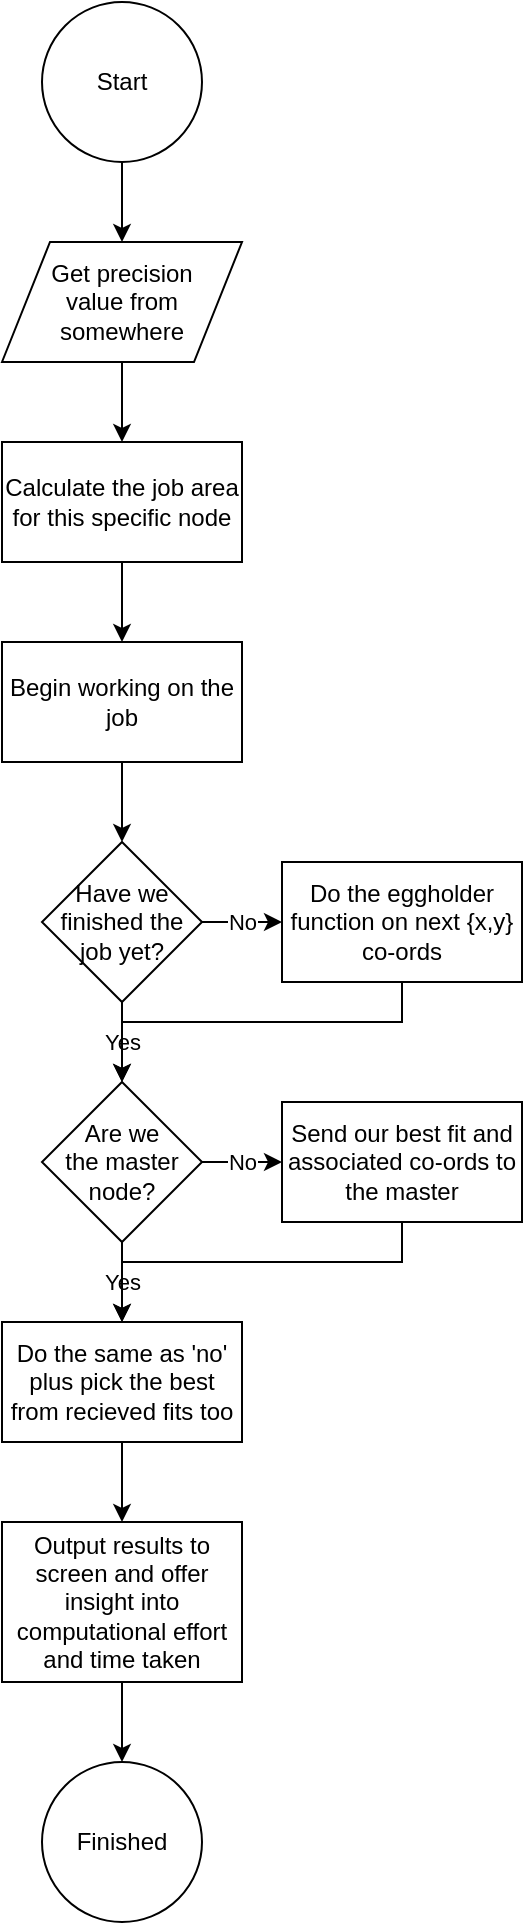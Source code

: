 <mxfile version="13.0.7" type="device"><diagram name="Page-1" id="e7e014a7-5840-1c2e-5031-d8a46d1fe8dd"><mxGraphModel dx="1662" dy="791" grid="1" gridSize="10" guides="1" tooltips="1" connect="1" arrows="1" fold="1" page="1" pageScale="1" pageWidth="827" pageHeight="1169" background="#ffffff" math="0" shadow="0"><root><mxCell id="0"/><mxCell id="1" parent="0"/><mxCell id="iunx_O8WV1AOy78aQ7PU-44" style="edgeStyle=orthogonalEdgeStyle;rounded=0;orthogonalLoop=1;jettySize=auto;html=1;" parent="1" source="iunx_O8WV1AOy78aQ7PU-42" target="iunx_O8WV1AOy78aQ7PU-43" edge="1"><mxGeometry relative="1" as="geometry"/></mxCell><mxCell id="iunx_O8WV1AOy78aQ7PU-42" value="Start" style="ellipse;whiteSpace=wrap;html=1;aspect=fixed;" parent="1" vertex="1"><mxGeometry x="374" width="80" height="80" as="geometry"/></mxCell><mxCell id="iunx_O8WV1AOy78aQ7PU-48" style="edgeStyle=orthogonalEdgeStyle;rounded=0;orthogonalLoop=1;jettySize=auto;html=1;" parent="1" source="iunx_O8WV1AOy78aQ7PU-43" target="iunx_O8WV1AOy78aQ7PU-45" edge="1"><mxGeometry relative="1" as="geometry"/></mxCell><mxCell id="iunx_O8WV1AOy78aQ7PU-43" value="&lt;div&gt;Get precision&lt;/div&gt;&lt;div&gt;value from&lt;/div&gt;&lt;div&gt;somewhere&lt;/div&gt;" style="shape=parallelogram;perimeter=parallelogramPerimeter;whiteSpace=wrap;html=1;" parent="1" vertex="1"><mxGeometry x="354" y="120" width="120" height="60" as="geometry"/></mxCell><mxCell id="iunx_O8WV1AOy78aQ7PU-68" style="edgeStyle=orthogonalEdgeStyle;rounded=0;orthogonalLoop=1;jettySize=auto;html=1;" parent="1" source="iunx_O8WV1AOy78aQ7PU-45" target="iunx_O8WV1AOy78aQ7PU-67" edge="1"><mxGeometry relative="1" as="geometry"/></mxCell><mxCell id="iunx_O8WV1AOy78aQ7PU-45" value="Calculate the job area for this specific node" style="rounded=0;whiteSpace=wrap;html=1;" parent="1" vertex="1"><mxGeometry x="354" y="220" width="120" height="60" as="geometry"/></mxCell><mxCell id="iunx_O8WV1AOy78aQ7PU-54" value="Yes" style="edgeStyle=orthogonalEdgeStyle;rounded=0;orthogonalLoop=1;jettySize=auto;html=1;" parent="1" source="iunx_O8WV1AOy78aQ7PU-46" target="iunx_O8WV1AOy78aQ7PU-52" edge="1"><mxGeometry relative="1" as="geometry"/></mxCell><mxCell id="iunx_O8WV1AOy78aQ7PU-62" value="No" style="edgeStyle=orthogonalEdgeStyle;rounded=0;orthogonalLoop=1;jettySize=auto;html=1;" parent="1" source="iunx_O8WV1AOy78aQ7PU-46" target="iunx_O8WV1AOy78aQ7PU-47" edge="1"><mxGeometry relative="1" as="geometry"/></mxCell><mxCell id="iunx_O8WV1AOy78aQ7PU-46" value="&lt;div&gt;Have we finished the job yet?&lt;/div&gt;" style="rhombus;whiteSpace=wrap;html=1;" parent="1" vertex="1"><mxGeometry x="374" y="420" width="80" height="80" as="geometry"/></mxCell><mxCell id="iunx_O8WV1AOy78aQ7PU-64" style="edgeStyle=orthogonalEdgeStyle;rounded=0;orthogonalLoop=1;jettySize=auto;html=1;entryX=0.5;entryY=0;entryDx=0;entryDy=0;" parent="1" source="iunx_O8WV1AOy78aQ7PU-47" target="iunx_O8WV1AOy78aQ7PU-52" edge="1"><mxGeometry relative="1" as="geometry"><Array as="points"><mxPoint x="554" y="510"/><mxPoint x="414" y="510"/></Array></mxGeometry></mxCell><mxCell id="iunx_O8WV1AOy78aQ7PU-47" value="Do the eggholder function on next {x,y} co-ords" style="rounded=0;whiteSpace=wrap;html=1;" parent="1" vertex="1"><mxGeometry x="494" y="430" width="120" height="60" as="geometry"/></mxCell><mxCell id="iunx_O8WV1AOy78aQ7PU-57" value="Yes" style="edgeStyle=orthogonalEdgeStyle;rounded=0;orthogonalLoop=1;jettySize=auto;html=1;" parent="1" source="iunx_O8WV1AOy78aQ7PU-52" target="iunx_O8WV1AOy78aQ7PU-56" edge="1"><mxGeometry relative="1" as="geometry"/></mxCell><mxCell id="iunx_O8WV1AOy78aQ7PU-63" value="No" style="edgeStyle=orthogonalEdgeStyle;rounded=0;orthogonalLoop=1;jettySize=auto;html=1;" parent="1" source="iunx_O8WV1AOy78aQ7PU-52" target="iunx_O8WV1AOy78aQ7PU-53" edge="1"><mxGeometry relative="1" as="geometry"/></mxCell><mxCell id="iunx_O8WV1AOy78aQ7PU-52" value="&lt;div&gt;Are we&lt;/div&gt;&lt;div&gt;the master&lt;/div&gt;&lt;div&gt;node?&lt;/div&gt;" style="rhombus;whiteSpace=wrap;html=1;" parent="1" vertex="1"><mxGeometry x="374" y="540" width="80" height="80" as="geometry"/></mxCell><mxCell id="iunx_O8WV1AOy78aQ7PU-66" style="edgeStyle=orthogonalEdgeStyle;rounded=0;orthogonalLoop=1;jettySize=auto;html=1;" parent="1" source="iunx_O8WV1AOy78aQ7PU-53" target="iunx_O8WV1AOy78aQ7PU-56" edge="1"><mxGeometry relative="1" as="geometry"><Array as="points"><mxPoint x="554" y="630"/><mxPoint x="414" y="630"/></Array></mxGeometry></mxCell><mxCell id="iunx_O8WV1AOy78aQ7PU-53" value="Send our best fit and associated co-ords to the master" style="rounded=0;whiteSpace=wrap;html=1;" parent="1" vertex="1"><mxGeometry x="494" y="550" width="120" height="60" as="geometry"/></mxCell><mxCell id="iunx_O8WV1AOy78aQ7PU-59" style="edgeStyle=orthogonalEdgeStyle;rounded=0;orthogonalLoop=1;jettySize=auto;html=1;" parent="1" source="iunx_O8WV1AOy78aQ7PU-56" target="iunx_O8WV1AOy78aQ7PU-58" edge="1"><mxGeometry relative="1" as="geometry"/></mxCell><mxCell id="iunx_O8WV1AOy78aQ7PU-56" value="Do the same as 'no' plus pick the best from recieved fits too" style="rounded=0;whiteSpace=wrap;html=1;" parent="1" vertex="1"><mxGeometry x="354" y="660" width="120" height="60" as="geometry"/></mxCell><mxCell id="iunx_O8WV1AOy78aQ7PU-61" style="edgeStyle=orthogonalEdgeStyle;rounded=0;orthogonalLoop=1;jettySize=auto;html=1;" parent="1" source="iunx_O8WV1AOy78aQ7PU-58" target="iunx_O8WV1AOy78aQ7PU-60" edge="1"><mxGeometry relative="1" as="geometry"/></mxCell><mxCell id="iunx_O8WV1AOy78aQ7PU-58" value="&lt;div&gt;Output results to screen and offer insight into computational effort and time taken&lt;/div&gt;" style="rounded=0;whiteSpace=wrap;html=1;" parent="1" vertex="1"><mxGeometry x="354" y="760" width="120" height="80" as="geometry"/></mxCell><mxCell id="iunx_O8WV1AOy78aQ7PU-60" value="Finished" style="ellipse;whiteSpace=wrap;html=1;aspect=fixed;" parent="1" vertex="1"><mxGeometry x="374" y="880" width="80" height="80" as="geometry"/></mxCell><mxCell id="iunx_O8WV1AOy78aQ7PU-69" style="edgeStyle=orthogonalEdgeStyle;rounded=0;orthogonalLoop=1;jettySize=auto;html=1;" parent="1" source="iunx_O8WV1AOy78aQ7PU-67" target="iunx_O8WV1AOy78aQ7PU-46" edge="1"><mxGeometry relative="1" as="geometry"/></mxCell><mxCell id="iunx_O8WV1AOy78aQ7PU-67" value="Begin working on the job" style="rounded=0;whiteSpace=wrap;html=1;" parent="1" vertex="1"><mxGeometry x="354" y="320" width="120" height="60" as="geometry"/></mxCell></root></mxGraphModel></diagram></mxfile>
